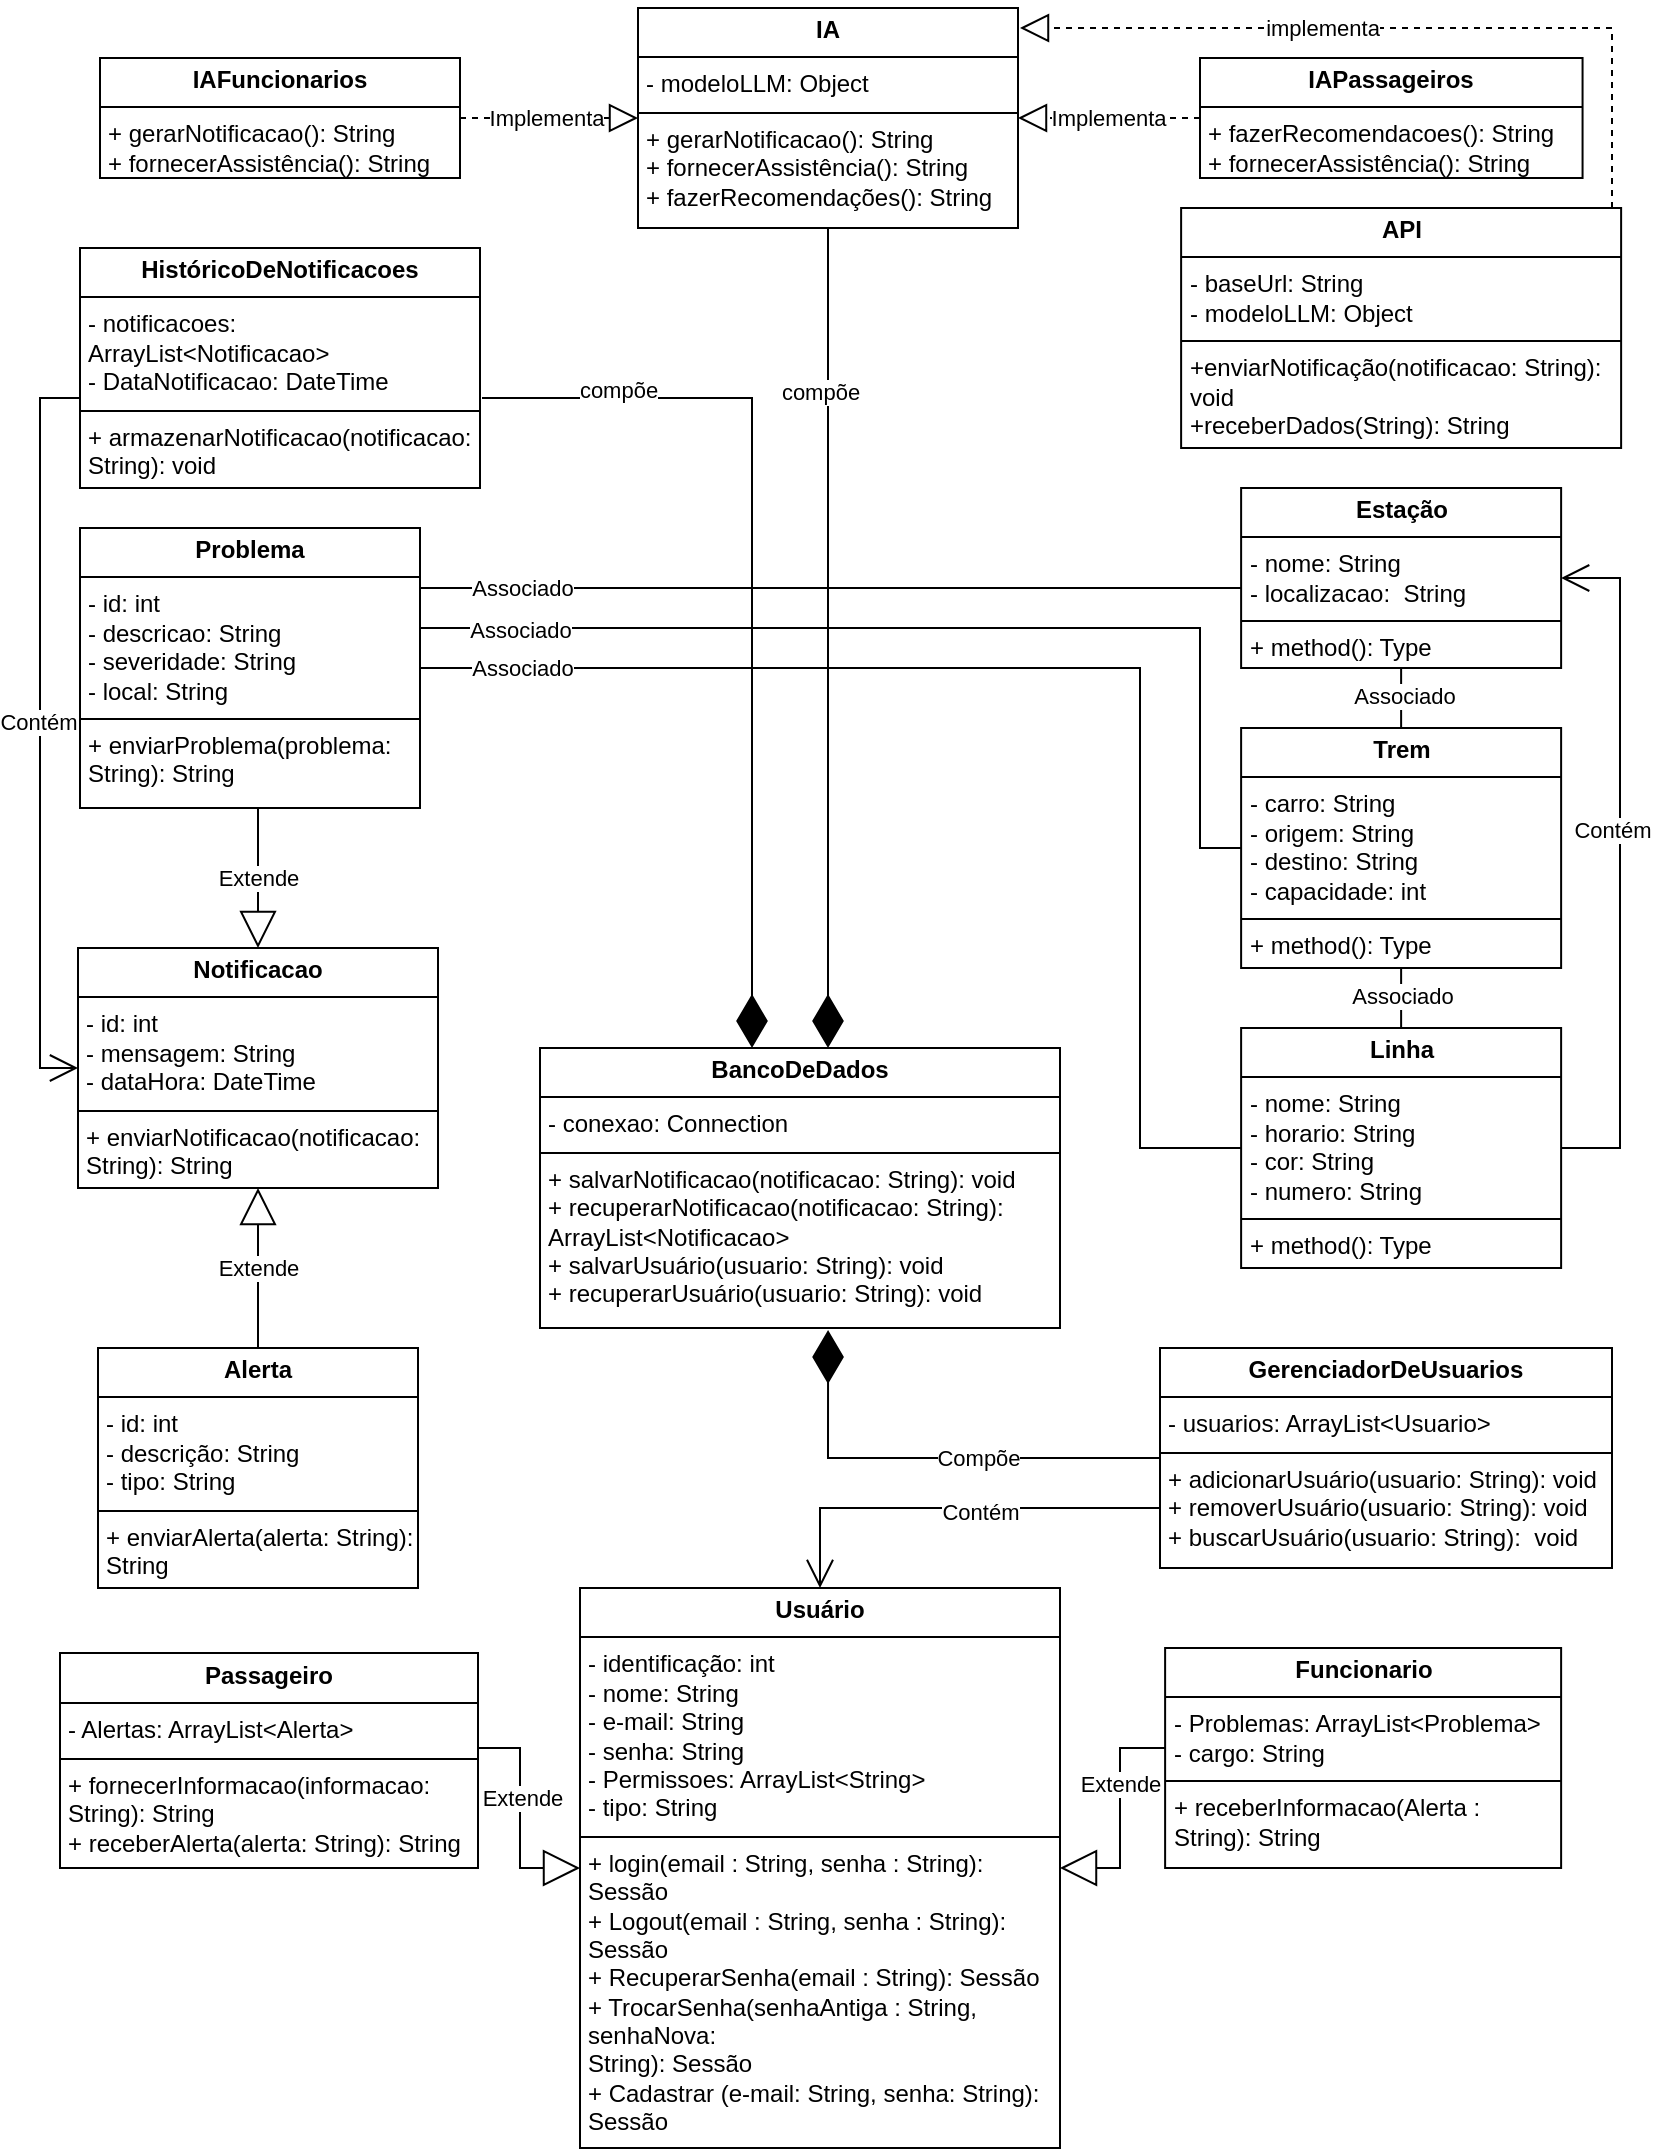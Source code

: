 <mxfile version="24.7.16">
  <diagram name="Página-1" id="u5Sa0Eoo0pZsa4n35-ZW">
    <mxGraphModel dx="1745" dy="746" grid="1" gridSize="10" guides="1" tooltips="1" connect="1" arrows="1" fold="1" page="1" pageScale="1" pageWidth="827" pageHeight="1169" math="0" shadow="0">
      <root>
        <mxCell id="0" />
        <mxCell id="1" parent="0" />
        <mxCell id="42WK5gdYS-XNuR64WFm7-1" value="&lt;p style=&quot;margin:0px;margin-top:4px;text-align:center;&quot;&gt;&lt;b&gt;&lt;font style=&quot;vertical-align: inherit;&quot;&gt;&lt;font style=&quot;vertical-align: inherit;&quot;&gt;&lt;font style=&quot;vertical-align: inherit;&quot;&gt;&lt;font style=&quot;vertical-align: inherit;&quot;&gt;&lt;font style=&quot;vertical-align: inherit;&quot;&gt;&lt;font style=&quot;vertical-align: inherit;&quot;&gt;&lt;font style=&quot;vertical-align: inherit;&quot;&gt;&lt;font style=&quot;vertical-align: inherit;&quot;&gt;&lt;font style=&quot;vertical-align: inherit;&quot;&gt;&lt;font style=&quot;vertical-align: inherit;&quot;&gt;Usuário&lt;/font&gt;&lt;/font&gt;&lt;/font&gt;&lt;/font&gt;&lt;/font&gt;&lt;/font&gt;&lt;/font&gt;&lt;/font&gt;&lt;/font&gt;&lt;/font&gt;&lt;/b&gt;&lt;/p&gt;&lt;hr size=&quot;1&quot; style=&quot;border-style:solid;&quot;&gt;&lt;p style=&quot;margin:0px;margin-left:4px;&quot;&gt;&lt;font style=&quot;vertical-align: inherit;&quot;&gt;&lt;font style=&quot;vertical-align: inherit;&quot;&gt;&lt;font style=&quot;vertical-align: inherit;&quot;&gt;&lt;font style=&quot;vertical-align: inherit;&quot;&gt;&lt;font style=&quot;vertical-align: inherit;&quot;&gt;&lt;font style=&quot;vertical-align: inherit;&quot;&gt;&lt;font style=&quot;vertical-align: inherit;&quot;&gt;&lt;font style=&quot;vertical-align: inherit;&quot;&gt;- identificação: int&lt;/font&gt;&lt;/font&gt;&lt;/font&gt;&lt;/font&gt;&lt;/font&gt;&lt;/font&gt;&lt;/font&gt;&lt;/font&gt;&lt;/p&gt;&lt;p style=&quot;margin:0px;margin-left:4px;&quot;&gt;&lt;font style=&quot;vertical-align: inherit;&quot;&gt;&lt;font style=&quot;vertical-align: inherit;&quot;&gt;&lt;font style=&quot;vertical-align: inherit;&quot;&gt;&lt;font style=&quot;vertical-align: inherit;&quot;&gt;&lt;font style=&quot;vertical-align: inherit;&quot;&gt;&lt;font style=&quot;vertical-align: inherit;&quot;&gt;&lt;font style=&quot;vertical-align: inherit;&quot;&gt;&lt;font style=&quot;vertical-align: inherit;&quot;&gt;&lt;font style=&quot;vertical-align: inherit;&quot;&gt;&lt;font style=&quot;vertical-align: inherit;&quot;&gt;- nome: String&lt;/font&gt;&lt;/font&gt;&lt;/font&gt;&lt;/font&gt;&lt;/font&gt;&lt;/font&gt;&lt;/font&gt;&lt;/font&gt;&lt;/font&gt;&lt;/font&gt;&lt;/p&gt;&lt;p style=&quot;margin:0px;margin-left:4px;&quot;&gt;&lt;font style=&quot;vertical-align: inherit;&quot;&gt;&lt;font style=&quot;vertical-align: inherit;&quot;&gt;&lt;font style=&quot;vertical-align: inherit;&quot;&gt;&lt;font style=&quot;vertical-align: inherit;&quot;&gt;&lt;font style=&quot;vertical-align: inherit;&quot;&gt;&lt;font style=&quot;vertical-align: inherit;&quot;&gt;&lt;font style=&quot;vertical-align: inherit;&quot;&gt;&lt;font style=&quot;vertical-align: inherit;&quot;&gt;&lt;font style=&quot;vertical-align: inherit;&quot;&gt;&lt;font style=&quot;vertical-align: inherit;&quot;&gt;&lt;font style=&quot;vertical-align: inherit;&quot;&gt;&lt;font style=&quot;vertical-align: inherit;&quot;&gt;- e-mail: String&lt;/font&gt;&lt;/font&gt;&lt;/font&gt;&lt;/font&gt;&lt;/font&gt;&lt;/font&gt;&lt;/font&gt;&lt;/font&gt;&lt;/font&gt;&lt;/font&gt;&lt;/font&gt;&lt;/font&gt;&lt;/p&gt;&lt;p style=&quot;margin:0px;margin-left:4px;&quot;&gt;&lt;font style=&quot;vertical-align: inherit;&quot;&gt;&lt;font style=&quot;vertical-align: inherit;&quot;&gt;&lt;font style=&quot;vertical-align: inherit;&quot;&gt;&lt;font style=&quot;vertical-align: inherit;&quot;&gt;&lt;font style=&quot;vertical-align: inherit;&quot;&gt;&lt;font style=&quot;vertical-align: inherit;&quot;&gt;&lt;font style=&quot;vertical-align: inherit;&quot;&gt;&lt;font style=&quot;vertical-align: inherit;&quot;&gt;&lt;font style=&quot;vertical-align: inherit;&quot;&gt;&lt;font style=&quot;vertical-align: inherit;&quot;&gt;&lt;font style=&quot;vertical-align: inherit;&quot;&gt;&lt;font style=&quot;vertical-align: inherit;&quot;&gt;- senha: String&lt;/font&gt;&lt;/font&gt;&lt;/font&gt;&lt;/font&gt;&lt;/font&gt;&lt;/font&gt;&lt;/font&gt;&lt;/font&gt;&lt;/font&gt;&lt;/font&gt;&lt;/font&gt;&lt;/font&gt;&lt;/p&gt;&lt;p style=&quot;margin:0px;margin-left:4px;&quot;&gt;&lt;font style=&quot;vertical-align: inherit;&quot;&gt;&lt;font style=&quot;vertical-align: inherit;&quot;&gt;&lt;font style=&quot;vertical-align: inherit;&quot;&gt;&lt;font style=&quot;vertical-align: inherit;&quot;&gt;&lt;font style=&quot;vertical-align: inherit;&quot;&gt;&lt;font style=&quot;vertical-align: inherit;&quot;&gt;&lt;font style=&quot;vertical-align: inherit;&quot;&gt;&lt;font style=&quot;vertical-align: inherit;&quot;&gt;&lt;font style=&quot;vertical-align: inherit;&quot;&gt;&lt;font style=&quot;vertical-align: inherit;&quot;&gt;&lt;font style=&quot;vertical-align: inherit;&quot;&gt;&lt;font style=&quot;vertical-align: inherit;&quot;&gt;- Permissoes: ArrayList&amp;lt;String&amp;gt;&lt;/font&gt;&lt;/font&gt;&lt;/font&gt;&lt;/font&gt;&lt;/font&gt;&lt;/font&gt;&lt;/font&gt;&lt;/font&gt;&lt;/font&gt;&lt;/font&gt;&lt;/font&gt;&lt;/font&gt;&lt;/p&gt;&lt;p style=&quot;margin:0px;margin-left:4px;&quot;&gt;&lt;font style=&quot;vertical-align: inherit;&quot;&gt;&lt;font style=&quot;vertical-align: inherit;&quot;&gt;&lt;font style=&quot;vertical-align: inherit;&quot;&gt;&lt;font style=&quot;vertical-align: inherit;&quot;&gt;&lt;font style=&quot;vertical-align: inherit;&quot;&gt;&lt;font style=&quot;vertical-align: inherit;&quot;&gt;&lt;font style=&quot;vertical-align: inherit;&quot;&gt;&lt;font style=&quot;vertical-align: inherit;&quot;&gt;&lt;font style=&quot;vertical-align: inherit;&quot;&gt;&lt;font style=&quot;vertical-align: inherit;&quot;&gt;&lt;font style=&quot;vertical-align: inherit;&quot;&gt;&lt;font style=&quot;vertical-align: inherit;&quot;&gt;&lt;font style=&quot;vertical-align: inherit;&quot;&gt;&lt;font style=&quot;vertical-align: inherit;&quot;&gt;- tipo: String&lt;/font&gt;&lt;/font&gt;&lt;/font&gt;&lt;/font&gt;&lt;/font&gt;&lt;/font&gt;&lt;/font&gt;&lt;/font&gt;&lt;/font&gt;&lt;/font&gt;&lt;/font&gt;&lt;/font&gt;&lt;/font&gt;&lt;/font&gt;&lt;/p&gt;&lt;hr size=&quot;1&quot; style=&quot;border-style:solid;&quot;&gt;&lt;p style=&quot;margin: 0px 0px 0px 4px;&quot;&gt;&lt;span style=&quot;background-color: initial;&quot;&gt;+ login(email : String, senha : String): Sessão&lt;/span&gt;&lt;br&gt;&lt;/p&gt;&lt;p style=&quot;margin: 0px 0px 0px 4px;&quot;&gt;&lt;font style=&quot;vertical-align: inherit;&quot;&gt;&lt;font style=&quot;vertical-align: inherit;&quot;&gt;&lt;font style=&quot;vertical-align: inherit;&quot;&gt;+ Logout(email : String, senha : String): Sessão&lt;/font&gt;&lt;/font&gt;&lt;br&gt;&lt;font style=&quot;vertical-align: inherit;&quot;&gt;&lt;font style=&quot;vertical-align: inherit;&quot;&gt;+ RecuperarSenha(email : String): Sessão&lt;/font&gt;&lt;/font&gt;&lt;br&gt;&lt;font style=&quot;vertical-align: inherit;&quot;&gt;&lt;font style=&quot;vertical-align: inherit;&quot;&gt;+ TrocarSenha(senhaAntiga : String, senhaNova:&lt;/font&gt;&lt;/font&gt;&lt;br&gt;&lt;font style=&quot;vertical-align: inherit;&quot;&gt;&lt;font style=&quot;vertical-align: inherit;&quot;&gt;String): Sessão&lt;/font&gt;&lt;/font&gt;&lt;br&gt;&lt;font style=&quot;vertical-align: inherit;&quot;&gt;&lt;font style=&quot;vertical-align: inherit;&quot;&gt;+ Cadastrar (e-mail: String, senha: String): Sessão&lt;/font&gt;&lt;/font&gt;&lt;/font&gt;&lt;/p&gt;" style="verticalAlign=top;align=left;overflow=fill;html=1;whiteSpace=wrap;" parent="1" vertex="1">
          <mxGeometry x="290" y="840" width="240" height="280" as="geometry" />
        </mxCell>
        <mxCell id="42WK5gdYS-XNuR64WFm7-5" style="edgeStyle=orthogonalEdgeStyle;rounded=0;orthogonalLoop=1;jettySize=auto;html=1;strokeColor=default;align=center;verticalAlign=middle;fontFamily=Helvetica;fontSize=11;fontColor=default;labelBackgroundColor=default;endArrow=block;endFill=0;endSize=16;" parent="1" source="42WK5gdYS-XNuR64WFm7-2" target="42WK5gdYS-XNuR64WFm7-1" edge="1">
          <mxGeometry relative="1" as="geometry">
            <mxPoint x="240" y="930" as="sourcePoint" />
            <Array as="points">
              <mxPoint x="260" y="920" />
              <mxPoint x="260" y="980" />
            </Array>
          </mxGeometry>
        </mxCell>
        <mxCell id="-Qu5C3JqyGeNmt4MwooB-28" value="Extende" style="edgeLabel;html=1;align=center;verticalAlign=middle;resizable=0;points=[];" vertex="1" connectable="0" parent="42WK5gdYS-XNuR64WFm7-5">
          <mxGeometry x="-0.198" y="3" relative="1" as="geometry">
            <mxPoint x="-2" y="1" as="offset" />
          </mxGeometry>
        </mxCell>
        <mxCell id="42WK5gdYS-XNuR64WFm7-2" value="&lt;p style=&quot;margin:0px;margin-top:4px;text-align:center;&quot;&gt;&lt;b&gt;&lt;font style=&quot;vertical-align: inherit;&quot;&gt;&lt;font style=&quot;vertical-align: inherit;&quot;&gt;&lt;font style=&quot;vertical-align: inherit;&quot;&gt;&lt;font style=&quot;vertical-align: inherit;&quot;&gt;&lt;font style=&quot;vertical-align: inherit;&quot;&gt;&lt;font style=&quot;vertical-align: inherit;&quot;&gt;Passageiro&lt;/font&gt;&lt;/font&gt;&lt;/font&gt;&lt;/font&gt;&lt;/font&gt;&lt;/font&gt;&lt;/b&gt;&lt;/p&gt;&lt;hr size=&quot;1&quot; style=&quot;border-style:solid;&quot;&gt;&lt;p style=&quot;margin:0px;margin-left:4px;&quot;&gt;&lt;font style=&quot;vertical-align: inherit;&quot;&gt;&lt;font style=&quot;vertical-align: inherit;&quot;&gt;&lt;font style=&quot;vertical-align: inherit;&quot;&gt;&lt;font style=&quot;vertical-align: inherit;&quot;&gt;- Alertas: ArrayList&amp;lt;Alerta&amp;gt;&lt;/font&gt;&lt;/font&gt;&lt;/font&gt;&lt;/font&gt;&lt;/p&gt;&lt;hr size=&quot;1&quot; style=&quot;border-style:solid;&quot;&gt;&lt;p style=&quot;margin: 0px 0px 0px 4px;&quot;&gt;&lt;font style=&quot;vertical-align: inherit;&quot;&gt;+ fornecerInformacao(informacao: String): String&lt;/font&gt;&lt;/p&gt;&lt;p style=&quot;margin: 0px 0px 0px 4px;&quot;&gt;&lt;font style=&quot;vertical-align: inherit;&quot;&gt;+ receberAlerta(alerta: String): String&amp;nbsp;&lt;/font&gt;&lt;/p&gt;" style="verticalAlign=top;align=left;overflow=fill;html=1;whiteSpace=wrap;" parent="1" vertex="1">
          <mxGeometry x="30" y="872.5" width="209" height="107.5" as="geometry" />
        </mxCell>
        <mxCell id="42WK5gdYS-XNuR64WFm7-4" style="edgeStyle=orthogonalEdgeStyle;rounded=0;orthogonalLoop=1;jettySize=auto;html=1;strokeColor=default;align=center;verticalAlign=middle;fontFamily=Helvetica;fontSize=11;fontColor=default;labelBackgroundColor=default;endArrow=block;endFill=0;endSize=16;" parent="1" source="42WK5gdYS-XNuR64WFm7-3" target="42WK5gdYS-XNuR64WFm7-1" edge="1">
          <mxGeometry relative="1" as="geometry">
            <Array as="points">
              <mxPoint x="560" y="920" />
              <mxPoint x="560" y="980" />
            </Array>
          </mxGeometry>
        </mxCell>
        <mxCell id="-Qu5C3JqyGeNmt4MwooB-29" value="Extende" style="edgeLabel;html=1;align=center;verticalAlign=middle;resizable=0;points=[];" vertex="1" connectable="0" parent="42WK5gdYS-XNuR64WFm7-4">
          <mxGeometry x="-0.285" relative="1" as="geometry">
            <mxPoint as="offset" />
          </mxGeometry>
        </mxCell>
        <mxCell id="42WK5gdYS-XNuR64WFm7-3" value="&lt;p style=&quot;margin:0px;margin-top:4px;text-align:center;&quot;&gt;&lt;b&gt;&lt;font style=&quot;vertical-align: inherit;&quot;&gt;&lt;font style=&quot;vertical-align: inherit;&quot;&gt;Funcionario&lt;/font&gt;&lt;/font&gt;&lt;/b&gt;&lt;/p&gt;&lt;hr size=&quot;1&quot; style=&quot;border-style:solid;&quot;&gt;&lt;p style=&quot;margin:0px;margin-left:4px;&quot;&gt;&lt;font style=&quot;vertical-align: inherit;&quot;&gt;&lt;font style=&quot;vertical-align: inherit;&quot;&gt;&lt;font style=&quot;vertical-align: inherit;&quot;&gt;&lt;font style=&quot;vertical-align: inherit;&quot;&gt;&lt;font style=&quot;vertical-align: inherit;&quot;&gt;&lt;font style=&quot;vertical-align: inherit;&quot;&gt;&lt;font style=&quot;vertical-align: inherit;&quot;&gt;&lt;font style=&quot;vertical-align: inherit;&quot;&gt;&lt;font style=&quot;vertical-align: inherit;&quot;&gt;&lt;font style=&quot;vertical-align: inherit;&quot;&gt;&lt;font style=&quot;vertical-align: inherit;&quot;&gt;&lt;font style=&quot;vertical-align: inherit;&quot;&gt;&lt;font style=&quot;vertical-align: inherit;&quot;&gt;&lt;font style=&quot;vertical-align: inherit;&quot;&gt;- Problemas: ArrayList&amp;lt;Problema&amp;gt;&lt;/font&gt;&lt;/font&gt;&lt;/font&gt;&lt;/font&gt;&lt;/font&gt;&lt;/font&gt;&lt;/font&gt;&lt;/font&gt;&lt;/font&gt;&lt;/font&gt;&lt;/font&gt;&lt;/font&gt;&lt;/font&gt;&lt;/font&gt;&lt;/p&gt;&lt;p style=&quot;margin:0px;margin-left:4px;&quot;&gt;&lt;font style=&quot;vertical-align: inherit;&quot;&gt;&lt;font style=&quot;vertical-align: inherit;&quot;&gt;&lt;font style=&quot;vertical-align: inherit;&quot;&gt;&lt;font style=&quot;vertical-align: inherit;&quot;&gt;&lt;font style=&quot;vertical-align: inherit;&quot;&gt;&lt;font style=&quot;vertical-align: inherit;&quot;&gt;&lt;font style=&quot;vertical-align: inherit;&quot;&gt;&lt;font style=&quot;vertical-align: inherit;&quot;&gt;&lt;font style=&quot;vertical-align: inherit;&quot;&gt;&lt;font style=&quot;vertical-align: inherit;&quot;&gt;&lt;font style=&quot;vertical-align: inherit;&quot;&gt;&lt;font style=&quot;vertical-align: inherit;&quot;&gt;&lt;font style=&quot;vertical-align: inherit;&quot;&gt;&lt;font style=&quot;vertical-align: inherit;&quot;&gt;- cargo: String&lt;/font&gt;&lt;/font&gt;&lt;/font&gt;&lt;/font&gt;&lt;/font&gt;&lt;/font&gt;&lt;/font&gt;&lt;/font&gt;&lt;/font&gt;&lt;/font&gt;&lt;/font&gt;&lt;/font&gt;&lt;/font&gt;&lt;/font&gt;&lt;/p&gt;&lt;hr size=&quot;1&quot; style=&quot;border-style:solid;&quot;&gt;&lt;p style=&quot;margin:0px;margin-left:4px;&quot;&gt;+ receberInformacao(Alerta : String): String&lt;br&gt;&lt;/p&gt;" style="verticalAlign=top;align=left;overflow=fill;html=1;whiteSpace=wrap;" parent="1" vertex="1">
          <mxGeometry x="582.56" y="870" width="198" height="110" as="geometry" />
        </mxCell>
        <mxCell id="42WK5gdYS-XNuR64WFm7-7" value="&lt;p style=&quot;margin:0px;margin-top:4px;text-align:center;&quot;&gt;&lt;b&gt;&lt;font style=&quot;vertical-align: inherit;&quot;&gt;&lt;font style=&quot;vertical-align: inherit;&quot;&gt;&lt;font style=&quot;vertical-align: inherit;&quot;&gt;&lt;font style=&quot;vertical-align: inherit;&quot;&gt;Alerta&lt;/font&gt;&lt;/font&gt;&lt;/font&gt;&lt;/font&gt;&lt;/b&gt;&lt;/p&gt;&lt;hr size=&quot;1&quot; style=&quot;border-style:solid;&quot;&gt;&lt;p style=&quot;margin:0px;margin-left:4px;&quot;&gt;&lt;font style=&quot;vertical-align: inherit;&quot;&gt;&lt;font style=&quot;vertical-align: inherit;&quot;&gt;&lt;font style=&quot;vertical-align: inherit;&quot;&gt;&lt;font style=&quot;vertical-align: inherit;&quot;&gt;- id: int&lt;/font&gt;&lt;/font&gt;&lt;/font&gt;&lt;/font&gt;&lt;/p&gt;&lt;p style=&quot;margin:0px;margin-left:4px;&quot;&gt;&lt;font style=&quot;vertical-align: inherit;&quot;&gt;&lt;font style=&quot;vertical-align: inherit;&quot;&gt;&lt;font style=&quot;vertical-align: inherit;&quot;&gt;&lt;font style=&quot;vertical-align: inherit;&quot;&gt;&lt;font style=&quot;vertical-align: inherit;&quot;&gt;&lt;font style=&quot;vertical-align: inherit;&quot;&gt;- descrição: String&lt;/font&gt;&lt;/font&gt;&lt;/font&gt;&lt;/font&gt;&lt;/font&gt;&lt;/font&gt;&lt;/p&gt;&lt;p style=&quot;margin:0px;margin-left:4px;&quot;&gt;&lt;font style=&quot;vertical-align: inherit;&quot;&gt;&lt;font style=&quot;vertical-align: inherit;&quot;&gt;&lt;font style=&quot;vertical-align: inherit;&quot;&gt;&lt;font style=&quot;vertical-align: inherit;&quot;&gt;&lt;font style=&quot;vertical-align: inherit;&quot;&gt;&lt;font style=&quot;vertical-align: inherit;&quot;&gt;&lt;font style=&quot;vertical-align: inherit;&quot;&gt;&lt;font style=&quot;vertical-align: inherit;&quot;&gt;- tipo: String&lt;/font&gt;&lt;/font&gt;&lt;/font&gt;&lt;/font&gt;&lt;/font&gt;&lt;/font&gt;&lt;/font&gt;&lt;/font&gt;&lt;/p&gt;&lt;hr size=&quot;1&quot; style=&quot;border-style:solid;&quot;&gt;&lt;p style=&quot;margin:0px;margin-left:4px;&quot;&gt;+ enviarAlerta(alerta: String): String&lt;br&gt;&lt;/p&gt;" style="verticalAlign=top;align=left;overflow=fill;html=1;whiteSpace=wrap;" parent="1" vertex="1">
          <mxGeometry x="49" y="720" width="160" height="120" as="geometry" />
        </mxCell>
        <mxCell id="42WK5gdYS-XNuR64WFm7-8" value="&lt;p style=&quot;margin:0px;margin-top:4px;text-align:center;&quot;&gt;&lt;b&gt;Problema&lt;/b&gt;&lt;/p&gt;&lt;hr size=&quot;1&quot; style=&quot;border-style:solid;&quot;&gt;&lt;p style=&quot;margin:0px;margin-left:4px;&quot;&gt;&lt;font style=&quot;vertical-align: inherit;&quot;&gt;&lt;font style=&quot;vertical-align: inherit;&quot;&gt;&lt;font style=&quot;vertical-align: inherit;&quot;&gt;&lt;font style=&quot;vertical-align: inherit;&quot;&gt;- id: int&lt;/font&gt;&lt;/font&gt;&lt;/font&gt;&lt;/font&gt;&lt;/p&gt;&lt;p style=&quot;margin:0px;margin-left:4px;&quot;&gt;&lt;font style=&quot;vertical-align: inherit;&quot;&gt;&lt;font style=&quot;vertical-align: inherit;&quot;&gt;&lt;font style=&quot;vertical-align: inherit;&quot;&gt;&lt;font style=&quot;vertical-align: inherit;&quot;&gt;&lt;font style=&quot;vertical-align: inherit;&quot;&gt;&lt;font style=&quot;vertical-align: inherit;&quot;&gt;- descricao: String&lt;/font&gt;&lt;/font&gt;&lt;/font&gt;&lt;/font&gt;&lt;/font&gt;&lt;/font&gt;&lt;/p&gt;&lt;p style=&quot;margin:0px;margin-left:4px;&quot;&gt;&lt;font style=&quot;vertical-align: inherit;&quot;&gt;&lt;font style=&quot;vertical-align: inherit;&quot;&gt;&lt;font style=&quot;vertical-align: inherit;&quot;&gt;&lt;font style=&quot;vertical-align: inherit;&quot;&gt;&lt;font style=&quot;vertical-align: inherit;&quot;&gt;&lt;font style=&quot;vertical-align: inherit;&quot;&gt;&lt;font style=&quot;vertical-align: inherit;&quot;&gt;&lt;font style=&quot;vertical-align: inherit;&quot;&gt;- severidade: String&lt;/font&gt;&lt;/font&gt;&lt;/font&gt;&lt;/font&gt;&lt;/font&gt;&lt;/font&gt;&lt;/font&gt;&lt;/font&gt;&lt;/p&gt;&lt;p style=&quot;margin:0px;margin-left:4px;&quot;&gt;&lt;font style=&quot;vertical-align: inherit;&quot;&gt;&lt;font style=&quot;vertical-align: inherit;&quot;&gt;&lt;font style=&quot;vertical-align: inherit;&quot;&gt;&lt;font style=&quot;vertical-align: inherit;&quot;&gt;&lt;font style=&quot;vertical-align: inherit;&quot;&gt;&lt;font style=&quot;vertical-align: inherit;&quot;&gt;&lt;font style=&quot;vertical-align: inherit;&quot;&gt;&lt;font style=&quot;vertical-align: inherit;&quot;&gt;- local: String&lt;/font&gt;&lt;/font&gt;&lt;/font&gt;&lt;/font&gt;&lt;/font&gt;&lt;/font&gt;&lt;/font&gt;&lt;/font&gt;&lt;/p&gt;&lt;hr size=&quot;1&quot; style=&quot;border-style:solid;&quot;&gt;&lt;p style=&quot;margin:0px;margin-left:4px;&quot;&gt;+ enviarProblema(problema: String): String&lt;br&gt;&lt;/p&gt;" style="verticalAlign=top;align=left;overflow=fill;html=1;whiteSpace=wrap;" parent="1" vertex="1">
          <mxGeometry x="40" y="310" width="170" height="140" as="geometry" />
        </mxCell>
        <mxCell id="42WK5gdYS-XNuR64WFm7-10" value="&lt;p style=&quot;margin:0px;margin-top:4px;text-align:center;&quot;&gt;&lt;b&gt;Notificacao&lt;/b&gt;&lt;/p&gt;&lt;hr size=&quot;1&quot; style=&quot;border-style:solid;&quot;&gt;&lt;p style=&quot;margin:0px;margin-left:4px;&quot;&gt;&lt;font style=&quot;vertical-align: inherit;&quot;&gt;&lt;font style=&quot;vertical-align: inherit;&quot;&gt;&lt;font style=&quot;vertical-align: inherit;&quot;&gt;&lt;font style=&quot;vertical-align: inherit;&quot;&gt;- id: int&lt;/font&gt;&lt;/font&gt;&lt;/font&gt;&lt;/font&gt;&lt;/p&gt;&lt;p style=&quot;margin:0px;margin-left:4px;&quot;&gt;&lt;font style=&quot;vertical-align: inherit;&quot;&gt;&lt;font style=&quot;vertical-align: inherit;&quot;&gt;&lt;font style=&quot;vertical-align: inherit;&quot;&gt;&lt;font style=&quot;vertical-align: inherit;&quot;&gt;&lt;font style=&quot;vertical-align: inherit;&quot;&gt;&lt;font style=&quot;vertical-align: inherit;&quot;&gt;- mensagem: String&lt;/font&gt;&lt;/font&gt;&lt;/font&gt;&lt;/font&gt;&lt;/font&gt;&lt;/font&gt;&lt;/p&gt;&lt;p style=&quot;margin:0px;margin-left:4px;&quot;&gt;&lt;font style=&quot;vertical-align: inherit;&quot;&gt;&lt;font style=&quot;vertical-align: inherit;&quot;&gt;&lt;font style=&quot;vertical-align: inherit;&quot;&gt;&lt;font style=&quot;vertical-align: inherit;&quot;&gt;&lt;font style=&quot;vertical-align: inherit;&quot;&gt;&lt;font style=&quot;vertical-align: inherit;&quot;&gt;&lt;font style=&quot;vertical-align: inherit;&quot;&gt;&lt;font style=&quot;vertical-align: inherit;&quot;&gt;&lt;font style=&quot;vertical-align: inherit;&quot;&gt;&lt;font style=&quot;vertical-align: inherit;&quot;&gt;- dataHora: DateTime&lt;/font&gt;&lt;/font&gt;&lt;/font&gt;&lt;/font&gt;&lt;/font&gt;&lt;/font&gt;&lt;/font&gt;&lt;/font&gt;&lt;/font&gt;&lt;/font&gt;&lt;/p&gt;&lt;hr size=&quot;1&quot; style=&quot;border-style:solid;&quot;&gt;&lt;p style=&quot;margin:0px;margin-left:4px;&quot;&gt;+ enviarNotificacao(notificacao: String): String&lt;br&gt;&lt;/p&gt;" style="verticalAlign=top;align=left;overflow=fill;html=1;whiteSpace=wrap;" parent="1" vertex="1">
          <mxGeometry x="39" y="520" width="180" height="120" as="geometry" />
        </mxCell>
        <mxCell id="42WK5gdYS-XNuR64WFm7-20" style="edgeStyle=orthogonalEdgeStyle;rounded=0;orthogonalLoop=1;jettySize=auto;html=1;endSize=12;dashed=1;endArrow=block;endFill=0;strokeColor=default;align=center;verticalAlign=middle;fontFamily=Helvetica;fontSize=11;fontColor=default;labelBackgroundColor=default;" parent="1" source="42WK5gdYS-XNuR64WFm7-14" target="qvjX2Y1deXQ7MCLXoF_K-4" edge="1">
          <mxGeometry relative="1" as="geometry">
            <mxPoint x="300" y="480" as="targetPoint" />
          </mxGeometry>
        </mxCell>
        <mxCell id="-Qu5C3JqyGeNmt4MwooB-5" value="Implementa" style="edgeLabel;html=1;align=center;verticalAlign=middle;resizable=0;points=[];" vertex="1" connectable="0" parent="42WK5gdYS-XNuR64WFm7-20">
          <mxGeometry x="0.082" y="2" relative="1" as="geometry">
            <mxPoint x="3" y="-2" as="offset" />
          </mxGeometry>
        </mxCell>
        <mxCell id="42WK5gdYS-XNuR64WFm7-14" value="&lt;p style=&quot;margin:0px;margin-top:4px;text-align:center;&quot;&gt;&lt;b&gt;IAPassageiros&lt;/b&gt;&lt;/p&gt;&lt;hr size=&quot;1&quot; style=&quot;border-style:solid;&quot;&gt;&lt;p style=&quot;margin: 0px 0px 0px 4px;&quot;&gt;&lt;font style=&quot;vertical-align: inherit;&quot;&gt;+ fazerRecomendacoes(): String&lt;/font&gt;&lt;/p&gt;&lt;p style=&quot;margin: 0px 0px 0px 4px;&quot;&gt;&lt;font style=&quot;vertical-align: inherit;&quot;&gt;+ fornecerAssistência(): String&lt;/font&gt;&lt;/p&gt;" style="verticalAlign=top;align=left;overflow=fill;html=1;whiteSpace=wrap;" parent="1" vertex="1">
          <mxGeometry x="600" y="75" width="191.28" height="60" as="geometry" />
        </mxCell>
        <mxCell id="42WK5gdYS-XNuR64WFm7-21" style="edgeStyle=orthogonalEdgeStyle;rounded=0;orthogonalLoop=1;jettySize=auto;html=1;endSize=12;dashed=1;endArrow=block;endFill=0;strokeColor=default;align=center;verticalAlign=middle;fontFamily=Helvetica;fontSize=11;fontColor=default;labelBackgroundColor=default;" parent="1" source="42WK5gdYS-XNuR64WFm7-15" target="qvjX2Y1deXQ7MCLXoF_K-4" edge="1">
          <mxGeometry relative="1" as="geometry">
            <mxPoint x="480" y="480" as="targetPoint" />
          </mxGeometry>
        </mxCell>
        <mxCell id="-Qu5C3JqyGeNmt4MwooB-6" value="Implementa" style="edgeLabel;html=1;align=center;verticalAlign=middle;resizable=0;points=[];" vertex="1" connectable="0" parent="42WK5gdYS-XNuR64WFm7-21">
          <mxGeometry x="-0.029" relative="1" as="geometry">
            <mxPoint as="offset" />
          </mxGeometry>
        </mxCell>
        <mxCell id="42WK5gdYS-XNuR64WFm7-15" value="&lt;p style=&quot;margin:0px;margin-top:4px;text-align:center;&quot;&gt;&lt;b&gt;IAFuncionarios&lt;/b&gt;&lt;/p&gt;&lt;hr size=&quot;1&quot; style=&quot;border-style:solid;&quot;&gt;&lt;p style=&quot;margin: 0px 0px 0px 4px;&quot;&gt;&lt;font style=&quot;vertical-align: inherit;&quot;&gt;+ gerarNotificacao(): String&lt;/font&gt;&lt;/p&gt;&lt;p style=&quot;margin: 0px 0px 0px 4px;&quot;&gt;&lt;font style=&quot;vertical-align: inherit;&quot;&gt;+ fornecerAssistência(): String&lt;/font&gt;&lt;/p&gt;" style="verticalAlign=top;align=left;overflow=fill;html=1;whiteSpace=wrap;" parent="1" vertex="1">
          <mxGeometry x="50" y="75" width="180" height="60" as="geometry" />
        </mxCell>
        <mxCell id="qvjX2Y1deXQ7MCLXoF_K-2" value="&lt;p style=&quot;margin:0px;margin-top:4px;text-align:center;&quot;&gt;&lt;b&gt;BancoDeDados&lt;/b&gt;&lt;/p&gt;&lt;hr size=&quot;1&quot; style=&quot;border-style:solid;&quot;&gt;&lt;p style=&quot;margin:0px;margin-left:4px;&quot;&gt;&lt;font style=&quot;vertical-align: inherit;&quot;&gt;&lt;font style=&quot;vertical-align: inherit;&quot;&gt;&lt;font style=&quot;vertical-align: inherit;&quot;&gt;&lt;font style=&quot;vertical-align: inherit;&quot;&gt;- conexao: Connection&lt;/font&gt;&lt;/font&gt;&lt;/font&gt;&lt;/font&gt;&lt;/p&gt;&lt;hr size=&quot;1&quot; style=&quot;border-style:solid;&quot;&gt;&lt;p style=&quot;margin: 0px 0px 0px 4px;&quot;&gt;&lt;font style=&quot;vertical-align: inherit;&quot;&gt;+ salvarNotificacao(notificacao: String): void&lt;/font&gt;&lt;br&gt;&lt;/p&gt;&lt;p style=&quot;margin: 0px 0px 0px 4px;&quot;&gt;&lt;font style=&quot;vertical-align: inherit;&quot;&gt;+ recuperarNotificacao(notificacao: String): ArrayList&amp;lt;Notificacao&amp;gt;&lt;/font&gt;&lt;br&gt;&lt;/p&gt;&lt;p style=&quot;margin: 0px 0px 0px 4px;&quot;&gt;&lt;font style=&quot;vertical-align: inherit;&quot;&gt;+ salvarUsuário(usuario: String): void&lt;/font&gt;&lt;br&gt;&lt;/p&gt;&lt;p style=&quot;margin: 0px 0px 0px 4px;&quot;&gt;&lt;font style=&quot;vertical-align: inherit;&quot;&gt;+ recuperarUsuário(usuario: String): void&lt;/font&gt;&lt;/p&gt;" style="verticalAlign=top;align=left;overflow=fill;html=1;whiteSpace=wrap;" parent="1" vertex="1">
          <mxGeometry x="270" y="570" width="260" height="140" as="geometry" />
        </mxCell>
        <mxCell id="qvjX2Y1deXQ7MCLXoF_K-4" value="&lt;p style=&quot;margin:0px;margin-top:4px;text-align:center;&quot;&gt;&lt;b&gt;IA&lt;/b&gt;&lt;/p&gt;&lt;hr size=&quot;1&quot; style=&quot;border-style:solid;&quot;&gt;&lt;p style=&quot;margin:0px;margin-left:4px;&quot;&gt;- modeloLLM: Object&lt;br&gt;&lt;/p&gt;&lt;hr size=&quot;1&quot; style=&quot;border-style:solid;&quot;&gt;&lt;p style=&quot;margin: 0px 0px 0px 4px;&quot;&gt;&lt;font style=&quot;vertical-align: inherit;&quot;&gt;+ gerarNotificacao(): String&lt;/font&gt;&lt;br&gt;&lt;font style=&quot;vertical-align: inherit;&quot;&gt;+ fornecerAssistência(): String&lt;/font&gt;&lt;/p&gt;&lt;p style=&quot;margin: 0px 0px 0px 4px;&quot;&gt;&lt;font style=&quot;vertical-align: inherit;&quot;&gt;+ fazerRecomendações(): String&lt;/font&gt;&lt;/p&gt;" style="verticalAlign=top;align=left;overflow=fill;html=1;whiteSpace=wrap;fillColor=none;" parent="1" vertex="1">
          <mxGeometry x="319" y="50" width="190" height="110" as="geometry" />
        </mxCell>
        <mxCell id="qvjX2Y1deXQ7MCLXoF_K-6" value="&lt;p style=&quot;margin:0px;margin-top:4px;text-align:center;&quot;&gt;&lt;b&gt;API&lt;/b&gt;&lt;/p&gt;&lt;hr size=&quot;1&quot; style=&quot;border-style:solid;&quot;&gt;&lt;p style=&quot;margin:0px;margin-left:4px;&quot;&gt;- baseUrl: String&lt;br&gt;&lt;/p&gt;&lt;p style=&quot;margin:0px;margin-left:4px;&quot;&gt;- modeloLLM: Object&lt;/p&gt;&lt;hr size=&quot;1&quot; style=&quot;border-style:solid;&quot;&gt;&lt;p style=&quot;margin: 0px 0px 0px 4px;&quot;&gt;&lt;font style=&quot;vertical-align: inherit;&quot;&gt;+enviarNotificação(notificacao: String): void&lt;/font&gt;&lt;br&gt;&lt;/p&gt;&lt;p style=&quot;margin: 0px 0px 0px 4px;&quot;&gt;&lt;font style=&quot;vertical-align: inherit;&quot;&gt;+receberDados(String): String&lt;/font&gt;&lt;/p&gt;" style="verticalAlign=top;align=left;overflow=fill;html=1;whiteSpace=wrap;" parent="1" vertex="1">
          <mxGeometry x="590.56" y="150" width="220" height="120" as="geometry" />
        </mxCell>
        <mxCell id="qvjX2Y1deXQ7MCLXoF_K-7" value="&lt;p style=&quot;margin:0px;margin-top:4px;text-align:center;&quot;&gt;&lt;b&gt;HistóricoDeNotificacoes&lt;/b&gt;&lt;br&gt;&lt;/p&gt;&lt;hr size=&quot;1&quot; style=&quot;border-style:solid;&quot;&gt;&lt;p style=&quot;margin:0px;margin-left:4px;&quot;&gt;- notificacoes: ArrayList&amp;lt;Notificacao&amp;gt;&lt;br&gt;&lt;/p&gt;&lt;p style=&quot;margin:0px;margin-left:4px;&quot;&gt;- DataNotificacao: DateTime&lt;/p&gt;&lt;hr size=&quot;1&quot; style=&quot;border-style:solid;&quot;&gt;&lt;p style=&quot;margin: 0px 0px 0px 4px;&quot;&gt;+ armazenarNotificacao(notificacao: String): void&lt;br&gt;&lt;/p&gt;" style="verticalAlign=top;align=left;overflow=fill;html=1;whiteSpace=wrap;" parent="1" vertex="1">
          <mxGeometry x="40" y="170" width="200" height="120" as="geometry" />
        </mxCell>
        <mxCell id="qvjX2Y1deXQ7MCLXoF_K-8" value="&lt;p style=&quot;margin:0px;margin-top:4px;text-align:center;&quot;&gt;&lt;b&gt;GerenciadorDeUsuarios&lt;/b&gt;&lt;br&gt;&lt;/p&gt;&lt;hr size=&quot;1&quot; style=&quot;border-style:solid;&quot;&gt;&lt;p style=&quot;margin:0px;margin-left:4px;&quot;&gt;- usuarios: ArrayList&amp;lt;Usuario&amp;gt;&lt;/p&gt;&lt;hr size=&quot;1&quot; style=&quot;border-style:solid;&quot;&gt;&lt;p style=&quot;margin: 0px 0px 0px 4px;&quot;&gt;&lt;font style=&quot;vertical-align: inherit;&quot;&gt;+ adicionarUsuário(usuario: String): void&lt;/font&gt;&lt;/p&gt;&lt;p style=&quot;margin: 0px 0px 0px 4px;&quot;&gt;&lt;font style=&quot;vertical-align: inherit;&quot;&gt;+ removerUsuário(usuario: String): void&lt;/font&gt;&lt;/p&gt;&lt;p style=&quot;margin: 0px 0px 0px 4px;&quot;&gt;&lt;font style=&quot;vertical-align: inherit;&quot;&gt;+ buscarUsuário(usuario: String):&amp;nbsp; void&lt;/font&gt;&lt;/p&gt;" style="verticalAlign=top;align=left;overflow=fill;html=1;whiteSpace=wrap;" parent="1" vertex="1">
          <mxGeometry x="580" y="720" width="226" height="110" as="geometry" />
        </mxCell>
        <mxCell id="rwGJcpOlAmYJWwXlt4JA-7" value="&lt;p style=&quot;margin:0px;margin-top:4px;text-align:center;&quot;&gt;&lt;b&gt;Trem&lt;/b&gt;&lt;/p&gt;&lt;hr size=&quot;1&quot; style=&quot;border-style:solid;&quot;&gt;&lt;p style=&quot;margin:0px;margin-left:4px;&quot;&gt;- carro: String&lt;/p&gt;&lt;p style=&quot;margin:0px;margin-left:4px;&quot;&gt;- origem: String&lt;/p&gt;&lt;p style=&quot;margin:0px;margin-left:4px;&quot;&gt;- destino: String&lt;/p&gt;&lt;p style=&quot;margin:0px;margin-left:4px;&quot;&gt;- capacidade: int&lt;/p&gt;&lt;hr size=&quot;1&quot; style=&quot;border-style:solid;&quot;&gt;&lt;p style=&quot;margin:0px;margin-left:4px;&quot;&gt;+ method(): Type&lt;/p&gt;" style="verticalAlign=top;align=left;overflow=fill;html=1;whiteSpace=wrap;" parent="1" vertex="1">
          <mxGeometry x="620.56" y="410" width="160" height="120" as="geometry" />
        </mxCell>
        <mxCell id="rwGJcpOlAmYJWwXlt4JA-8" value="&lt;p style=&quot;margin:0px;margin-top:4px;text-align:center;&quot;&gt;&lt;b&gt;Estação&lt;/b&gt;&lt;/p&gt;&lt;hr size=&quot;1&quot; style=&quot;border-style:solid;&quot;&gt;&lt;p style=&quot;margin:0px;margin-left:4px;&quot;&gt;- nome: String&lt;/p&gt;&lt;p style=&quot;margin:0px;margin-left:4px;&quot;&gt;- localizacao:&amp;nbsp; String&lt;/p&gt;&lt;hr size=&quot;1&quot; style=&quot;border-style:solid;&quot;&gt;&lt;p style=&quot;margin:0px;margin-left:4px;&quot;&gt;+ method(): Type&lt;/p&gt;" style="verticalAlign=top;align=left;overflow=fill;html=1;whiteSpace=wrap;" parent="1" vertex="1">
          <mxGeometry x="620.56" y="290" width="160" height="90" as="geometry" />
        </mxCell>
        <mxCell id="rwGJcpOlAmYJWwXlt4JA-9" value="&lt;p style=&quot;margin:0px;margin-top:4px;text-align:center;&quot;&gt;&lt;b&gt;Linha&lt;/b&gt;&lt;/p&gt;&lt;hr size=&quot;1&quot; style=&quot;border-style:solid;&quot;&gt;&lt;p style=&quot;margin:0px;margin-left:4px;&quot;&gt;- nome: String&lt;/p&gt;&lt;p style=&quot;margin:0px;margin-left:4px;&quot;&gt;- horario: String&lt;/p&gt;&lt;p style=&quot;margin:0px;margin-left:4px;&quot;&gt;- cor: String&lt;/p&gt;&lt;p style=&quot;margin:0px;margin-left:4px;&quot;&gt;- numero: String&lt;/p&gt;&lt;hr size=&quot;1&quot; style=&quot;border-style:solid;&quot;&gt;&lt;p style=&quot;margin:0px;margin-left:4px;&quot;&gt;+ method(): Type&lt;/p&gt;" style="verticalAlign=top;align=left;overflow=fill;html=1;whiteSpace=wrap;" parent="1" vertex="1">
          <mxGeometry x="620.56" y="560" width="160" height="120" as="geometry" />
        </mxCell>
        <mxCell id="-Qu5C3JqyGeNmt4MwooB-3" value="" style="endArrow=open;endFill=1;endSize=12;html=1;rounded=0;" edge="1" parent="1" source="rwGJcpOlAmYJWwXlt4JA-9" target="rwGJcpOlAmYJWwXlt4JA-8">
          <mxGeometry width="160" relative="1" as="geometry">
            <mxPoint x="787" y="622" as="sourcePoint" />
            <mxPoint x="774.56" y="349.995" as="targetPoint" />
            <Array as="points">
              <mxPoint x="810" y="620" />
              <mxPoint x="810" y="335" />
            </Array>
          </mxGeometry>
        </mxCell>
        <mxCell id="-Qu5C3JqyGeNmt4MwooB-4" value="Contém" style="edgeLabel;html=1;align=center;verticalAlign=middle;resizable=0;points=[];rotation=0;" vertex="1" connectable="0" parent="-Qu5C3JqyGeNmt4MwooB-3">
          <mxGeometry x="0.226" relative="1" as="geometry">
            <mxPoint x="-4" y="22" as="offset" />
          </mxGeometry>
        </mxCell>
        <mxCell id="-Qu5C3JqyGeNmt4MwooB-7" value="" style="endArrow=diamondThin;endFill=1;endSize=24;html=1;rounded=0;" edge="1" parent="1">
          <mxGeometry width="160" relative="1" as="geometry">
            <mxPoint x="241" y="245" as="sourcePoint" />
            <mxPoint x="376" y="570" as="targetPoint" />
            <Array as="points">
              <mxPoint x="260" y="245" />
              <mxPoint x="376" y="245" />
              <mxPoint x="376" y="300" />
            </Array>
          </mxGeometry>
        </mxCell>
        <mxCell id="-Qu5C3JqyGeNmt4MwooB-10" value="compõe" style="edgeLabel;html=1;align=center;verticalAlign=middle;resizable=0;points=[];" vertex="1" connectable="0" parent="-Qu5C3JqyGeNmt4MwooB-7">
          <mxGeometry x="-0.464" y="2" relative="1" as="geometry">
            <mxPoint x="-56" y="-2" as="offset" />
          </mxGeometry>
        </mxCell>
        <mxCell id="-Qu5C3JqyGeNmt4MwooB-8" value="" style="endArrow=diamondThin;endFill=1;endSize=24;html=1;rounded=0;entryX=0.554;entryY=1.007;entryDx=0;entryDy=0;entryPerimeter=0;" edge="1" parent="1" source="qvjX2Y1deXQ7MCLXoF_K-8" target="qvjX2Y1deXQ7MCLXoF_K-2">
          <mxGeometry width="160" relative="1" as="geometry">
            <mxPoint x="600" y="255" as="sourcePoint" />
            <mxPoint x="410" y="740" as="targetPoint" />
            <Array as="points">
              <mxPoint x="414" y="775" />
            </Array>
          </mxGeometry>
        </mxCell>
        <mxCell id="-Qu5C3JqyGeNmt4MwooB-9" value="Compõe" style="edgeLabel;html=1;align=center;verticalAlign=middle;resizable=0;points=[];" vertex="1" connectable="0" parent="-Qu5C3JqyGeNmt4MwooB-8">
          <mxGeometry x="-0.328" y="1" relative="1" as="geometry">
            <mxPoint x="-14" y="-1" as="offset" />
          </mxGeometry>
        </mxCell>
        <mxCell id="-Qu5C3JqyGeNmt4MwooB-17" value="" style="endArrow=diamondThin;endFill=1;endSize=24;html=1;rounded=0;" edge="1" parent="1" source="qvjX2Y1deXQ7MCLXoF_K-4">
          <mxGeometry width="160" relative="1" as="geometry">
            <mxPoint x="410" y="170" as="sourcePoint" />
            <mxPoint x="414" y="570" as="targetPoint" />
          </mxGeometry>
        </mxCell>
        <mxCell id="-Qu5C3JqyGeNmt4MwooB-20" value="compõe" style="edgeLabel;html=1;align=center;verticalAlign=middle;resizable=0;points=[];" vertex="1" connectable="0" parent="-Qu5C3JqyGeNmt4MwooB-17">
          <mxGeometry x="-0.75" y="-2" relative="1" as="geometry">
            <mxPoint x="-2" y="30" as="offset" />
          </mxGeometry>
        </mxCell>
        <mxCell id="-Qu5C3JqyGeNmt4MwooB-18" value="" style="endArrow=block;dashed=1;endFill=0;endSize=12;html=1;rounded=0;" edge="1" parent="1">
          <mxGeometry width="160" relative="1" as="geometry">
            <mxPoint x="806" y="150" as="sourcePoint" />
            <mxPoint x="510" y="60" as="targetPoint" />
            <Array as="points">
              <mxPoint x="806" y="120" />
              <mxPoint x="806" y="60" />
              <mxPoint x="676" y="60" />
            </Array>
          </mxGeometry>
        </mxCell>
        <mxCell id="-Qu5C3JqyGeNmt4MwooB-19" value="implementa" style="edgeLabel;html=1;align=center;verticalAlign=middle;resizable=0;points=[];" vertex="1" connectable="0" parent="-Qu5C3JqyGeNmt4MwooB-18">
          <mxGeometry x="0.268" y="1" relative="1" as="geometry">
            <mxPoint x="9" y="-1" as="offset" />
          </mxGeometry>
        </mxCell>
        <mxCell id="-Qu5C3JqyGeNmt4MwooB-23" value="" style="endArrow=open;endFill=1;endSize=12;html=1;rounded=0;" edge="1" parent="1" target="42WK5gdYS-XNuR64WFm7-10">
          <mxGeometry width="160" relative="1" as="geometry">
            <mxPoint x="40" y="245" as="sourcePoint" />
            <mxPoint x="20" y="540" as="targetPoint" />
            <Array as="points">
              <mxPoint x="20" y="245" />
              <mxPoint x="20" y="580" />
            </Array>
          </mxGeometry>
        </mxCell>
        <mxCell id="-Qu5C3JqyGeNmt4MwooB-25" value="Contém" style="edgeLabel;html=1;align=center;verticalAlign=middle;resizable=0;points=[];" vertex="1" connectable="0" parent="-Qu5C3JqyGeNmt4MwooB-23">
          <mxGeometry x="-0.029" y="-1" relative="1" as="geometry">
            <mxPoint as="offset" />
          </mxGeometry>
        </mxCell>
        <mxCell id="-Qu5C3JqyGeNmt4MwooB-26" value="" style="endArrow=open;endFill=1;endSize=12;html=1;rounded=0;" edge="1" parent="1" target="42WK5gdYS-XNuR64WFm7-1">
          <mxGeometry width="160" relative="1" as="geometry">
            <mxPoint x="580" y="800" as="sourcePoint" />
            <mxPoint x="490" y="840" as="targetPoint" />
            <Array as="points">
              <mxPoint x="410" y="800" />
            </Array>
          </mxGeometry>
        </mxCell>
        <mxCell id="-Qu5C3JqyGeNmt4MwooB-27" value="Contém" style="edgeLabel;html=1;align=center;verticalAlign=middle;resizable=0;points=[];" vertex="1" connectable="0" parent="-Qu5C3JqyGeNmt4MwooB-26">
          <mxGeometry x="-0.329" y="2" relative="1" as="geometry">
            <mxPoint x="-20" as="offset" />
          </mxGeometry>
        </mxCell>
        <mxCell id="-Qu5C3JqyGeNmt4MwooB-30" value="Extende" style="endArrow=block;endSize=16;endFill=0;html=1;rounded=0;" edge="1" parent="1" source="42WK5gdYS-XNuR64WFm7-7" target="42WK5gdYS-XNuR64WFm7-10">
          <mxGeometry width="160" relative="1" as="geometry">
            <mxPoint x="104.5" y="670" as="sourcePoint" />
            <mxPoint x="264.5" y="670" as="targetPoint" />
          </mxGeometry>
        </mxCell>
        <mxCell id="-Qu5C3JqyGeNmt4MwooB-31" value="Extende" style="endArrow=block;endSize=16;endFill=0;html=1;rounded=0;entryX=0.5;entryY=0;entryDx=0;entryDy=0;" edge="1" parent="1" target="42WK5gdYS-XNuR64WFm7-10">
          <mxGeometry width="160" relative="1" as="geometry">
            <mxPoint x="129" y="450" as="sourcePoint" />
            <mxPoint x="125" y="530" as="targetPoint" />
          </mxGeometry>
        </mxCell>
        <mxCell id="-Qu5C3JqyGeNmt4MwooB-32" value="" style="endArrow=none;html=1;edgeStyle=orthogonalEdgeStyle;rounded=0;exitX=1;exitY=0.167;exitDx=0;exitDy=0;exitPerimeter=0;" edge="1" parent="1" source="42WK5gdYS-XNuR64WFm7-8" target="rwGJcpOlAmYJWwXlt4JA-8">
          <mxGeometry relative="1" as="geometry">
            <mxPoint x="220" y="340" as="sourcePoint" />
            <mxPoint x="364.5" y="334.5" as="targetPoint" />
            <Array as="points">
              <mxPoint x="520" y="340" />
              <mxPoint x="520" y="340" />
            </Array>
          </mxGeometry>
        </mxCell>
        <mxCell id="-Qu5C3JqyGeNmt4MwooB-44" value="Associado" style="edgeLabel;html=1;align=center;verticalAlign=middle;resizable=0;points=[];" vertex="1" connectable="0" parent="-Qu5C3JqyGeNmt4MwooB-32">
          <mxGeometry x="-0.711" y="2" relative="1" as="geometry">
            <mxPoint x="-3" y="2" as="offset" />
          </mxGeometry>
        </mxCell>
        <mxCell id="-Qu5C3JqyGeNmt4MwooB-35" value="" style="endArrow=none;html=1;edgeStyle=orthogonalEdgeStyle;rounded=0;" edge="1" parent="1" target="rwGJcpOlAmYJWwXlt4JA-7">
          <mxGeometry relative="1" as="geometry">
            <mxPoint x="210" y="360" as="sourcePoint" />
            <mxPoint x="620.56" y="360" as="targetPoint" />
            <Array as="points">
              <mxPoint x="600" y="360" />
              <mxPoint x="600" y="470" />
            </Array>
          </mxGeometry>
        </mxCell>
        <mxCell id="-Qu5C3JqyGeNmt4MwooB-43" value="Associado" style="edgeLabel;html=1;align=center;verticalAlign=middle;resizable=0;points=[];" vertex="1" connectable="0" parent="-Qu5C3JqyGeNmt4MwooB-35">
          <mxGeometry x="-0.8" y="-1" relative="1" as="geometry">
            <mxPoint x="-2" as="offset" />
          </mxGeometry>
        </mxCell>
        <mxCell id="-Qu5C3JqyGeNmt4MwooB-38" value="" style="endArrow=none;html=1;edgeStyle=orthogonalEdgeStyle;rounded=0;" edge="1" parent="1" source="42WK5gdYS-XNuR64WFm7-8" target="rwGJcpOlAmYJWwXlt4JA-9">
          <mxGeometry relative="1" as="geometry">
            <mxPoint x="370" y="550" as="sourcePoint" />
            <mxPoint x="530" y="550" as="targetPoint" />
            <Array as="points">
              <mxPoint x="570" y="380" />
              <mxPoint x="570" y="620" />
            </Array>
          </mxGeometry>
        </mxCell>
        <mxCell id="-Qu5C3JqyGeNmt4MwooB-42" value="Associado" style="edgeLabel;html=1;align=center;verticalAlign=middle;resizable=0;points=[];" vertex="1" connectable="0" parent="-Qu5C3JqyGeNmt4MwooB-38">
          <mxGeometry x="-0.859" y="-1" relative="1" as="geometry">
            <mxPoint x="5" y="-1" as="offset" />
          </mxGeometry>
        </mxCell>
        <mxCell id="-Qu5C3JqyGeNmt4MwooB-45" value="" style="endArrow=none;html=1;edgeStyle=orthogonalEdgeStyle;rounded=0;" edge="1" parent="1" source="rwGJcpOlAmYJWwXlt4JA-7" target="rwGJcpOlAmYJWwXlt4JA-9">
          <mxGeometry relative="1" as="geometry">
            <mxPoint x="591.56" y="560" as="sourcePoint" />
            <mxPoint x="751.56" y="560" as="targetPoint" />
          </mxGeometry>
        </mxCell>
        <mxCell id="-Qu5C3JqyGeNmt4MwooB-48" value="Associado" style="edgeLabel;html=1;align=center;verticalAlign=middle;resizable=0;points=[];" vertex="1" connectable="0" parent="-Qu5C3JqyGeNmt4MwooB-45">
          <mxGeometry x="-0.067" relative="1" as="geometry">
            <mxPoint as="offset" />
          </mxGeometry>
        </mxCell>
        <mxCell id="-Qu5C3JqyGeNmt4MwooB-49" value="" style="endArrow=none;html=1;edgeStyle=orthogonalEdgeStyle;rounded=0;" edge="1" parent="1" source="rwGJcpOlAmYJWwXlt4JA-8" target="rwGJcpOlAmYJWwXlt4JA-7">
          <mxGeometry relative="1" as="geometry">
            <mxPoint x="370" y="550" as="sourcePoint" />
            <mxPoint x="530" y="550" as="targetPoint" />
          </mxGeometry>
        </mxCell>
        <mxCell id="-Qu5C3JqyGeNmt4MwooB-52" value="Associado" style="edgeLabel;html=1;align=center;verticalAlign=middle;resizable=0;points=[];" vertex="1" connectable="0" parent="-Qu5C3JqyGeNmt4MwooB-49">
          <mxGeometry x="-0.067" y="1" relative="1" as="geometry">
            <mxPoint as="offset" />
          </mxGeometry>
        </mxCell>
      </root>
    </mxGraphModel>
  </diagram>
</mxfile>
